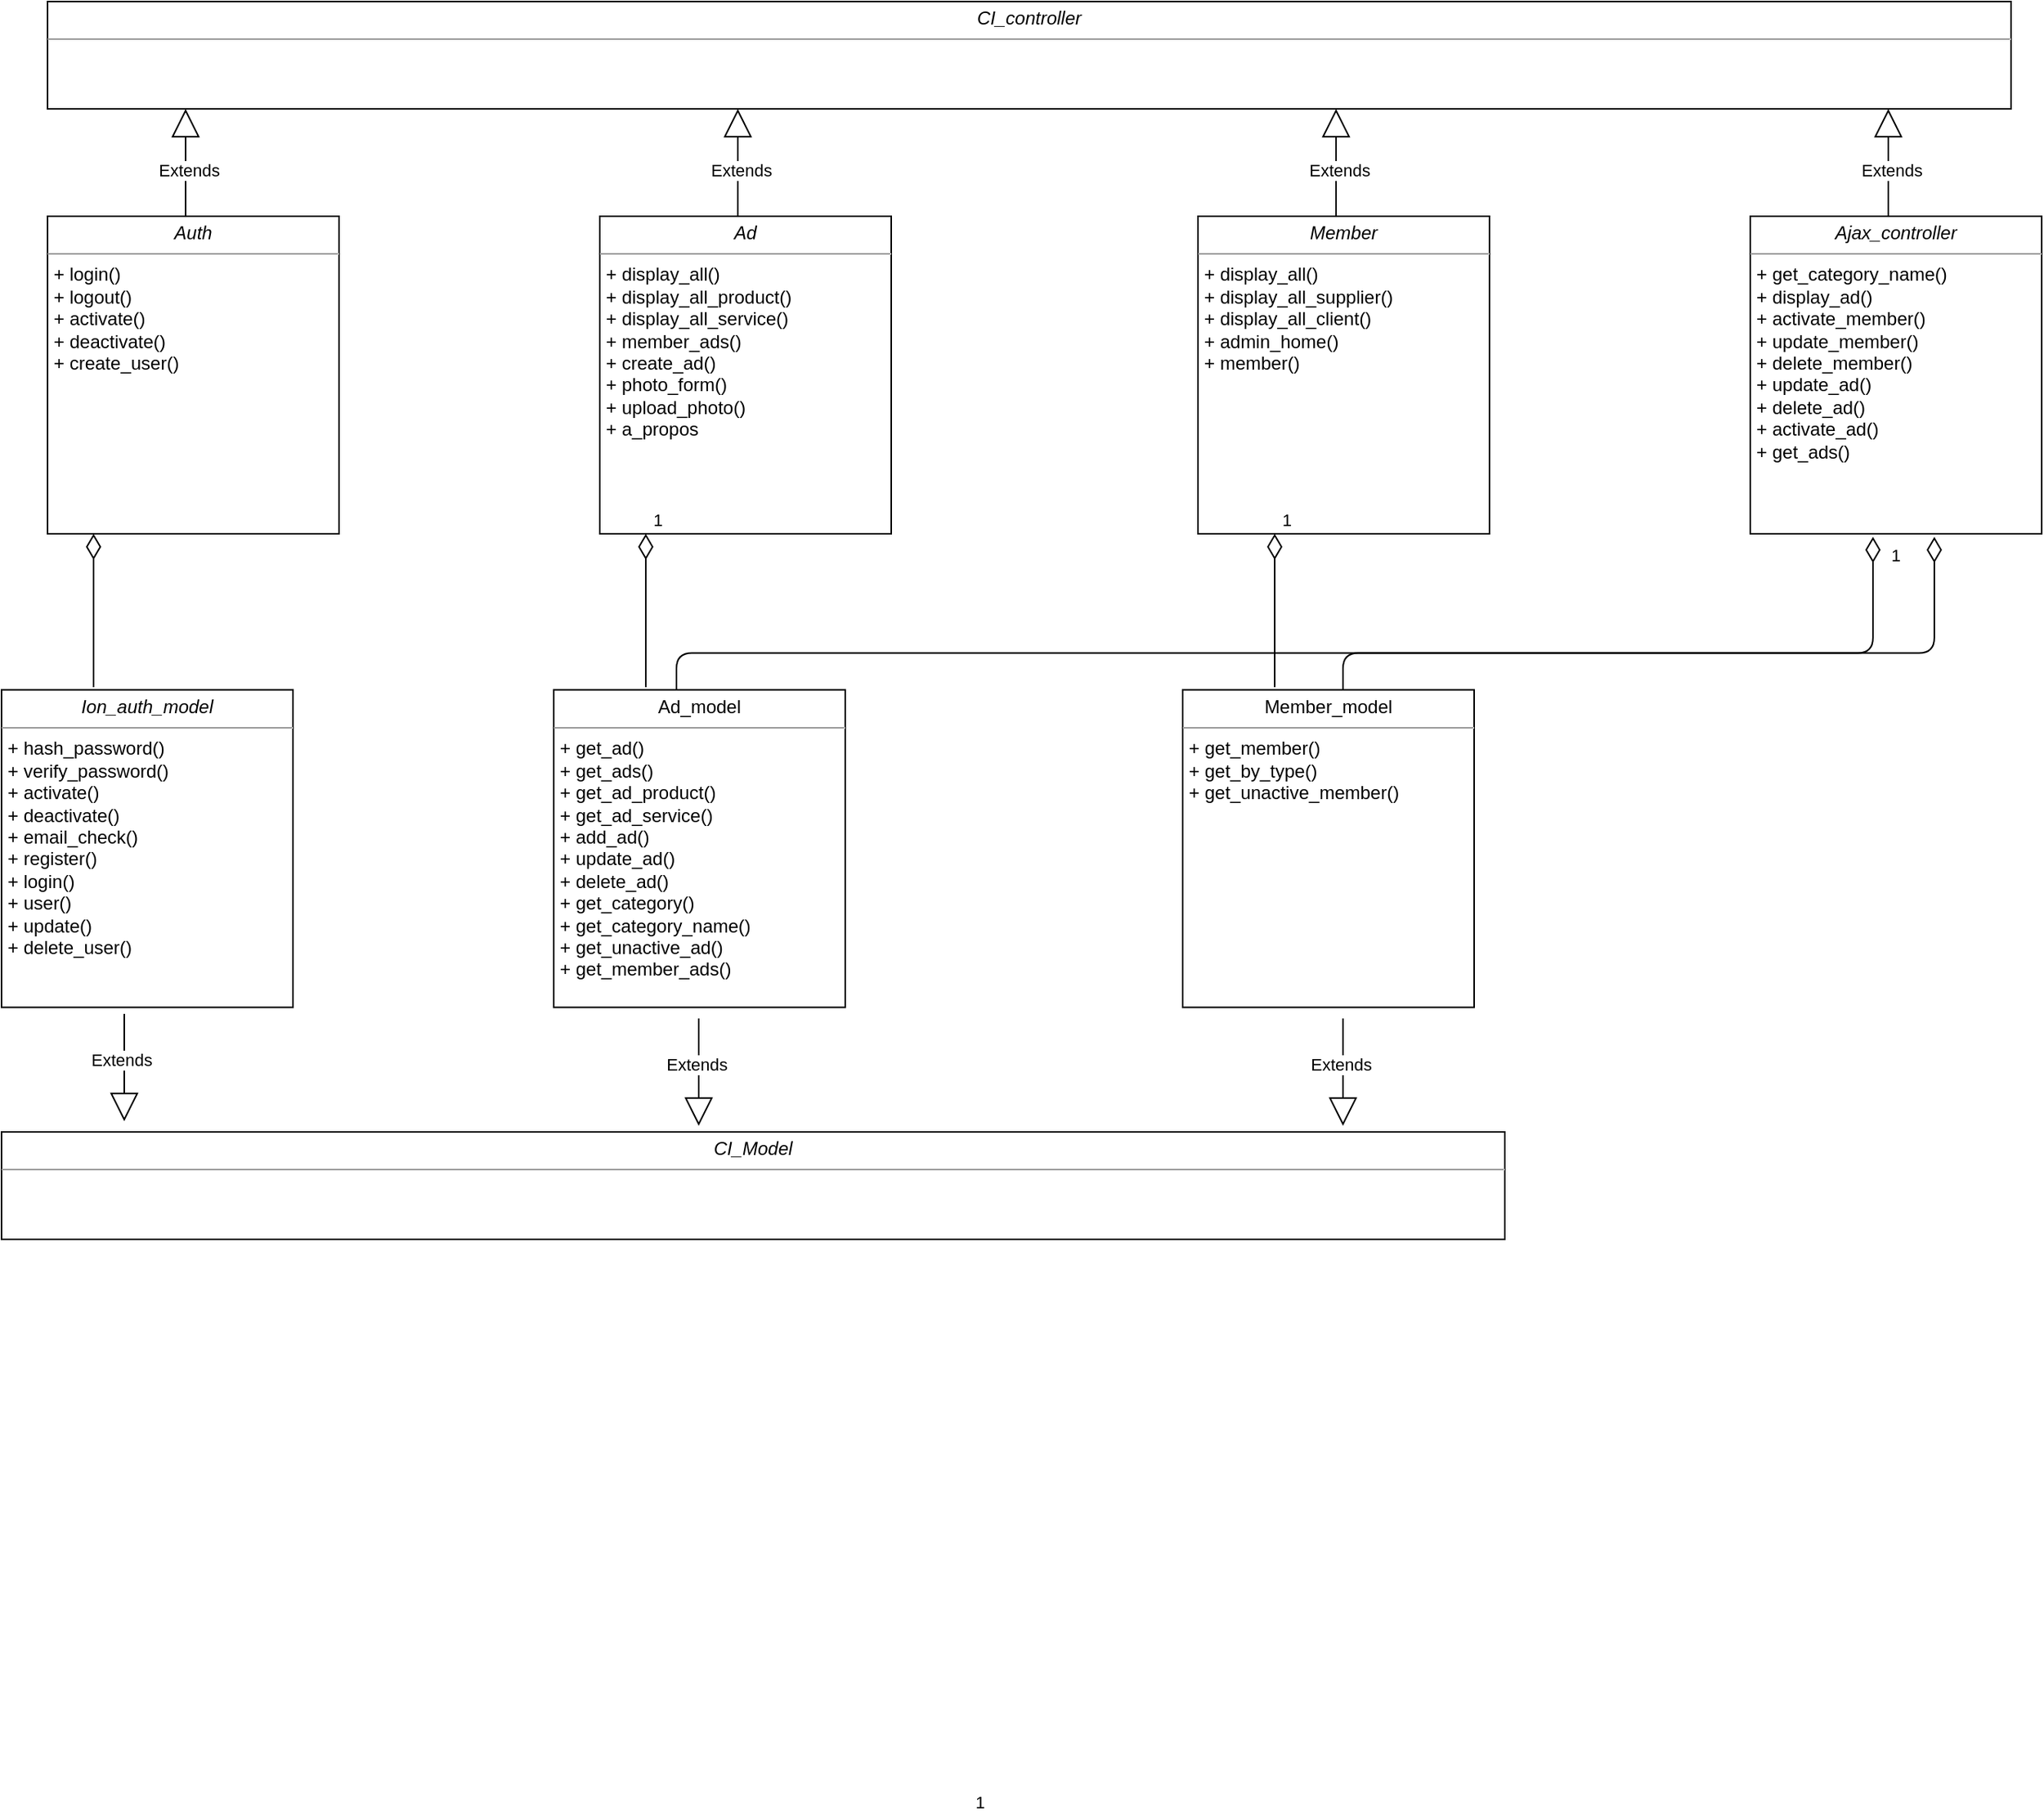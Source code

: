 <mxfile version="12.7.9" type="github"><diagram id="C5RBs43oDa-KdzZeNtuy" name="Page-1"><mxGraphModel dx="808" dy="906" grid="1" gridSize="10" guides="1" tooltips="1" connect="1" arrows="1" fold="1" page="1" pageScale="1" pageWidth="827" pageHeight="1169" math="0" shadow="0"><root><mxCell id="WIyWlLk6GJQsqaUBKTNV-0"/><mxCell id="WIyWlLk6GJQsqaUBKTNV-1" parent="WIyWlLk6GJQsqaUBKTNV-0"/><mxCell id="j7Flrp0eAc_-I4MH4OzA-1" value="&lt;p style=&quot;margin: 0px ; margin-top: 4px ; text-align: center&quot;&gt;&lt;i&gt;CI_controller&lt;/i&gt;&lt;/p&gt;&lt;hr size=&quot;1&quot;&gt;&lt;p style=&quot;margin: 0px ; margin-left: 4px&quot;&gt;&lt;br&gt;&lt;/p&gt;" style="verticalAlign=top;align=left;overflow=fill;fontSize=12;fontFamily=Helvetica;html=1;" parent="WIyWlLk6GJQsqaUBKTNV-1" vertex="1"><mxGeometry x="1020" y="90" width="1280" height="70" as="geometry"/></mxCell><mxCell id="j7Flrp0eAc_-I4MH4OzA-11" value="1" style="endArrow=none;html=1;endSize=12;startArrow=diamondThin;startSize=14;startFill=0;edgeStyle=orthogonalEdgeStyle;align=left;verticalAlign=bottom;endFill=0;" parent="WIyWlLk6GJQsqaUBKTNV-1" edge="1"><mxGeometry x="-1" y="3" relative="1" as="geometry"><mxPoint x="1050" y="437" as="sourcePoint"/><mxPoint x="1050" y="537" as="targetPoint"/><Array as="points"><mxPoint x="1050" y="513"/></Array></mxGeometry></mxCell><mxCell id="j7Flrp0eAc_-I4MH4OzA-22" value="&lt;p style=&quot;margin: 0px ; margin-top: 4px ; text-align: center&quot;&gt;&lt;i&gt;Auth&lt;/i&gt;&lt;/p&gt;&lt;hr size=&quot;1&quot;&gt;&lt;p style=&quot;margin: 0px ; margin-left: 4px&quot;&gt;+ login()&lt;/p&gt;&lt;p style=&quot;margin: 0px ; margin-left: 4px&quot;&gt;+ logout()&lt;/p&gt;&lt;p style=&quot;margin: 0px ; margin-left: 4px&quot;&gt;+ activate()&lt;/p&gt;&lt;p style=&quot;margin: 0px ; margin-left: 4px&quot;&gt;+ deactivate()&lt;/p&gt;&lt;p style=&quot;margin: 0px ; margin-left: 4px&quot;&gt;+ create_user()&lt;/p&gt;" style="verticalAlign=top;align=left;overflow=fill;fontSize=12;fontFamily=Helvetica;html=1;" parent="WIyWlLk6GJQsqaUBKTNV-1" vertex="1"><mxGeometry x="1020" y="230" width="190" height="207" as="geometry"/></mxCell><mxCell id="j7Flrp0eAc_-I4MH4OzA-26" value="Extends" style="endArrow=block;endSize=16;endFill=0;html=1;exitX=0.5;exitY=0;exitDx=0;exitDy=0;" parent="WIyWlLk6GJQsqaUBKTNV-1" edge="1"><mxGeometry x="-0.147" y="-2" width="160" relative="1" as="geometry"><mxPoint x="1110" y="230" as="sourcePoint"/><mxPoint x="1110" y="160" as="targetPoint"/><mxPoint as="offset"/></mxGeometry></mxCell><mxCell id="QWQDAZp95gfeDpqPbwrQ-0" value="&lt;p style=&quot;margin: 0px ; margin-top: 4px ; text-align: center&quot;&gt;&lt;i&gt;Ad&lt;/i&gt;&lt;/p&gt;&lt;hr size=&quot;1&quot;&gt;&lt;p style=&quot;margin: 0px ; margin-left: 4px&quot;&gt;+ display_all()&lt;/p&gt;&lt;p style=&quot;margin: 0px ; margin-left: 4px&quot;&gt;+ display_all_product()&lt;/p&gt;&lt;p style=&quot;margin: 0px ; margin-left: 4px&quot;&gt;+ display_all_service()&lt;/p&gt;&lt;p style=&quot;margin: 0px ; margin-left: 4px&quot;&gt;+ member_ads()&lt;/p&gt;&lt;p style=&quot;margin: 0px ; margin-left: 4px&quot;&gt;+ create_ad()&lt;/p&gt;&lt;p style=&quot;margin: 0px ; margin-left: 4px&quot;&gt;+ photo_form()&lt;/p&gt;&lt;p style=&quot;margin: 0px ; margin-left: 4px&quot;&gt;+ upload_photo()&lt;/p&gt;&lt;p style=&quot;margin: 0px ; margin-left: 4px&quot;&gt;+ a_propos&lt;/p&gt;" style="verticalAlign=top;align=left;overflow=fill;fontSize=12;fontFamily=Helvetica;html=1;" vertex="1" parent="WIyWlLk6GJQsqaUBKTNV-1"><mxGeometry x="1380" y="230" width="190" height="207" as="geometry"/></mxCell><mxCell id="QWQDAZp95gfeDpqPbwrQ-1" value="Extends" style="endArrow=block;endSize=16;endFill=0;html=1;exitX=0.5;exitY=0;exitDx=0;exitDy=0;" edge="1" parent="WIyWlLk6GJQsqaUBKTNV-1"><mxGeometry x="-0.147" y="-2" width="160" relative="1" as="geometry"><mxPoint x="1470" y="230" as="sourcePoint"/><mxPoint x="1470" y="160" as="targetPoint"/><mxPoint as="offset"/></mxGeometry></mxCell><mxCell id="QWQDAZp95gfeDpqPbwrQ-2" value="&lt;p style=&quot;margin: 0px ; margin-top: 4px ; text-align: center&quot;&gt;&lt;i&gt;Member&lt;/i&gt;&lt;/p&gt;&lt;hr size=&quot;1&quot;&gt;&lt;p style=&quot;margin: 0px ; margin-left: 4px&quot;&gt;+ display_all()&lt;/p&gt;&lt;p style=&quot;margin: 0px ; margin-left: 4px&quot;&gt;+ display_all_supplier()&lt;/p&gt;&lt;p style=&quot;margin: 0px ; margin-left: 4px&quot;&gt;+ display_all_client()&lt;/p&gt;&lt;p style=&quot;margin: 0px ; margin-left: 4px&quot;&gt;+ admin_home()&lt;/p&gt;&lt;p style=&quot;margin: 0px ; margin-left: 4px&quot;&gt;+ member()&lt;/p&gt;&lt;p style=&quot;margin: 0px ; margin-left: 4px&quot;&gt;&lt;br&gt;&lt;/p&gt;" style="verticalAlign=top;align=left;overflow=fill;fontSize=12;fontFamily=Helvetica;html=1;" vertex="1" parent="WIyWlLk6GJQsqaUBKTNV-1"><mxGeometry x="1770" y="230" width="190" height="207" as="geometry"/></mxCell><mxCell id="QWQDAZp95gfeDpqPbwrQ-3" value="Extends" style="endArrow=block;endSize=16;endFill=0;html=1;exitX=0.5;exitY=0;exitDx=0;exitDy=0;" edge="1" parent="WIyWlLk6GJQsqaUBKTNV-1"><mxGeometry x="-0.147" y="-2" width="160" relative="1" as="geometry"><mxPoint x="1860" y="230" as="sourcePoint"/><mxPoint x="1860" y="160" as="targetPoint"/><mxPoint as="offset"/></mxGeometry></mxCell><mxCell id="QWQDAZp95gfeDpqPbwrQ-4" value="&lt;p style=&quot;margin: 0px ; margin-top: 4px ; text-align: center&quot;&gt;&lt;i&gt;Ajax_controller&lt;/i&gt;&lt;/p&gt;&lt;hr size=&quot;1&quot;&gt;&lt;p style=&quot;margin: 0px ; margin-left: 4px&quot;&gt;+ get_category_name()&lt;/p&gt;&lt;p style=&quot;margin: 0px ; margin-left: 4px&quot;&gt;+ display_ad()&lt;/p&gt;&lt;p style=&quot;margin: 0px ; margin-left: 4px&quot;&gt;+ activate_member()&lt;/p&gt;&lt;p style=&quot;margin: 0px ; margin-left: 4px&quot;&gt;+ update_member()&lt;/p&gt;&lt;p style=&quot;margin: 0px ; margin-left: 4px&quot;&gt;+ delete_member()&lt;/p&gt;&lt;p style=&quot;margin: 0px ; margin-left: 4px&quot;&gt;+ update_ad()&lt;/p&gt;&lt;p style=&quot;margin: 0px ; margin-left: 4px&quot;&gt;+ delete_ad()&lt;/p&gt;&lt;p style=&quot;margin: 0px ; margin-left: 4px&quot;&gt;+ activate_ad()&lt;/p&gt;&lt;p style=&quot;margin: 0px ; margin-left: 4px&quot;&gt;+ get_ads()&lt;/p&gt;&lt;p style=&quot;margin: 0px ; margin-left: 4px&quot;&gt;&lt;br&gt;&lt;/p&gt;" style="verticalAlign=top;align=left;overflow=fill;fontSize=12;fontFamily=Helvetica;html=1;" vertex="1" parent="WIyWlLk6GJQsqaUBKTNV-1"><mxGeometry x="2130" y="230" width="190" height="207" as="geometry"/></mxCell><mxCell id="QWQDAZp95gfeDpqPbwrQ-5" value="Extends" style="endArrow=block;endSize=16;endFill=0;html=1;exitX=0.5;exitY=0;exitDx=0;exitDy=0;" edge="1" parent="WIyWlLk6GJQsqaUBKTNV-1"><mxGeometry x="-0.147" y="-2" width="160" relative="1" as="geometry"><mxPoint x="2220" y="230" as="sourcePoint"/><mxPoint x="2220" y="160" as="targetPoint"/><mxPoint as="offset"/></mxGeometry></mxCell><mxCell id="QWQDAZp95gfeDpqPbwrQ-6" value="&lt;p style=&quot;margin: 0px ; margin-top: 4px ; text-align: center&quot;&gt;&lt;i&gt;Ion_auth_model&lt;/i&gt;&lt;/p&gt;&lt;hr size=&quot;1&quot;&gt;&lt;p style=&quot;margin: 0px ; margin-left: 4px&quot;&gt;+ hash_password()&lt;/p&gt;&lt;p style=&quot;margin: 0px ; margin-left: 4px&quot;&gt;+ verify_password()&lt;/p&gt;&lt;p style=&quot;margin: 0px ; margin-left: 4px&quot;&gt;+ activate()&lt;/p&gt;&lt;p style=&quot;margin: 0px ; margin-left: 4px&quot;&gt;+ deactivate()&lt;/p&gt;&lt;p style=&quot;margin: 0px ; margin-left: 4px&quot;&gt;+ email_check()&lt;/p&gt;&lt;p style=&quot;margin: 0px ; margin-left: 4px&quot;&gt;+ register()&lt;/p&gt;&lt;p style=&quot;margin: 0px ; margin-left: 4px&quot;&gt;+ login()&lt;/p&gt;&lt;p style=&quot;margin: 0px ; margin-left: 4px&quot;&gt;+ user()&lt;/p&gt;&lt;p style=&quot;margin: 0px ; margin-left: 4px&quot;&gt;+ update()&lt;/p&gt;&lt;p style=&quot;margin: 0px ; margin-left: 4px&quot;&gt;+ delete_user()&lt;/p&gt;" style="verticalAlign=top;align=left;overflow=fill;fontSize=12;fontFamily=Helvetica;html=1;" vertex="1" parent="WIyWlLk6GJQsqaUBKTNV-1"><mxGeometry x="990" y="538.75" width="190" height="207" as="geometry"/></mxCell><mxCell id="QWQDAZp95gfeDpqPbwrQ-7" value="1" style="endArrow=none;html=1;endSize=12;startArrow=diamondThin;startSize=14;startFill=0;edgeStyle=orthogonalEdgeStyle;align=left;verticalAlign=bottom;endFill=0;" edge="1" parent="WIyWlLk6GJQsqaUBKTNV-1"><mxGeometry x="-1" y="3" relative="1" as="geometry"><mxPoint x="1410" y="437" as="sourcePoint"/><mxPoint x="1410" y="537" as="targetPoint"/><Array as="points"><mxPoint x="1410" y="513"/></Array></mxGeometry></mxCell><mxCell id="QWQDAZp95gfeDpqPbwrQ-8" value="&lt;p style=&quot;margin: 0px ; margin-top: 4px ; text-align: center&quot;&gt;Ad_model&lt;/p&gt;&lt;hr size=&quot;1&quot;&gt;&lt;p style=&quot;margin: 0px ; margin-left: 4px&quot;&gt;+ get_ad()&lt;/p&gt;&lt;p style=&quot;margin: 0px ; margin-left: 4px&quot;&gt;+ get_ads()&lt;/p&gt;&lt;p style=&quot;margin: 0px ; margin-left: 4px&quot;&gt;+ get_ad_product()&lt;/p&gt;&lt;p style=&quot;margin: 0px ; margin-left: 4px&quot;&gt;+ get_ad_service()&lt;/p&gt;&lt;p style=&quot;margin: 0px ; margin-left: 4px&quot;&gt;+ add_ad()&lt;/p&gt;&lt;p style=&quot;margin: 0px ; margin-left: 4px&quot;&gt;+ update_ad()&lt;/p&gt;&lt;p style=&quot;margin: 0px ; margin-left: 4px&quot;&gt;+ delete_ad()&lt;/p&gt;&lt;p style=&quot;margin: 0px ; margin-left: 4px&quot;&gt;+ get_category()&lt;/p&gt;&lt;p style=&quot;margin: 0px ; margin-left: 4px&quot;&gt;+ get_category_name()&lt;/p&gt;&lt;p style=&quot;margin: 0px ; margin-left: 4px&quot;&gt;+ get_unactive_ad()&lt;/p&gt;&lt;p style=&quot;margin: 0px ; margin-left: 4px&quot;&gt;+ get_member_ads()&lt;/p&gt;" style="verticalAlign=top;align=left;overflow=fill;fontSize=12;fontFamily=Helvetica;html=1;" vertex="1" parent="WIyWlLk6GJQsqaUBKTNV-1"><mxGeometry x="1350" y="538.75" width="190" height="207" as="geometry"/></mxCell><mxCell id="QWQDAZp95gfeDpqPbwrQ-9" value="1" style="endArrow=none;html=1;endSize=12;startArrow=diamondThin;startSize=14;startFill=0;edgeStyle=orthogonalEdgeStyle;align=left;verticalAlign=bottom;endFill=0;" edge="1" parent="WIyWlLk6GJQsqaUBKTNV-1"><mxGeometry x="-1" y="3" relative="1" as="geometry"><mxPoint x="1820" y="437" as="sourcePoint"/><mxPoint x="1820" y="537" as="targetPoint"/><Array as="points"><mxPoint x="1820" y="513"/></Array></mxGeometry></mxCell><mxCell id="QWQDAZp95gfeDpqPbwrQ-10" value="&lt;p style=&quot;margin: 0px ; margin-top: 4px ; text-align: center&quot;&gt;Member_model&lt;/p&gt;&lt;hr size=&quot;1&quot;&gt;&lt;p style=&quot;margin: 0px ; margin-left: 4px&quot;&gt;+ get_member()&lt;/p&gt;&lt;p style=&quot;margin: 0px ; margin-left: 4px&quot;&gt;+ get_by_type()&lt;/p&gt;&lt;p style=&quot;margin: 0px ; margin-left: 4px&quot;&gt;+ get_unactive_member()&lt;/p&gt;&lt;p style=&quot;margin: 0px ; margin-left: 4px&quot;&gt;&lt;br&gt;&lt;/p&gt;" style="verticalAlign=top;align=left;overflow=fill;fontSize=12;fontFamily=Helvetica;html=1;" vertex="1" parent="WIyWlLk6GJQsqaUBKTNV-1"><mxGeometry x="1760" y="538.75" width="190" height="207" as="geometry"/></mxCell><mxCell id="QWQDAZp95gfeDpqPbwrQ-12" value="1" style="endArrow=none;html=1;endSize=12;startArrow=diamondThin;startSize=14;startFill=0;edgeStyle=orthogonalEdgeStyle;align=left;verticalAlign=bottom;endFill=0;" edge="1" parent="WIyWlLk6GJQsqaUBKTNV-1"><mxGeometry x="0.521" y="823" relative="1" as="geometry"><mxPoint x="2250" y="439" as="sourcePoint"/><mxPoint x="1430" y="538.75" as="targetPoint"/><Array as="points"><mxPoint x="1430" y="514.75"/></Array><mxPoint x="-3" y="-65" as="offset"/></mxGeometry></mxCell><mxCell id="QWQDAZp95gfeDpqPbwrQ-13" value="1" style="endArrow=none;html=1;endSize=12;startArrow=diamondThin;startSize=14;startFill=0;edgeStyle=orthogonalEdgeStyle;align=left;verticalAlign=bottom;endFill=0;" edge="1" parent="WIyWlLk6GJQsqaUBKTNV-1"><mxGeometry x="-0.906" y="10" relative="1" as="geometry"><mxPoint x="2210" y="439" as="sourcePoint"/><mxPoint x="1864.5" y="538.75" as="targetPoint"/><Array as="points"><mxPoint x="1864.5" y="514.75"/></Array><mxPoint as="offset"/></mxGeometry></mxCell><mxCell id="QWQDAZp95gfeDpqPbwrQ-14" value="&lt;p style=&quot;margin: 0px ; margin-top: 4px ; text-align: center&quot;&gt;&lt;i&gt;CI_Model&lt;/i&gt;&lt;/p&gt;&lt;hr size=&quot;1&quot;&gt;&lt;p style=&quot;margin: 0px ; margin-left: 4px&quot;&gt;&lt;br&gt;&lt;/p&gt;" style="verticalAlign=top;align=left;overflow=fill;fontSize=12;fontFamily=Helvetica;html=1;" vertex="1" parent="WIyWlLk6GJQsqaUBKTNV-1"><mxGeometry x="990" y="827" width="980" height="70" as="geometry"/></mxCell><mxCell id="QWQDAZp95gfeDpqPbwrQ-15" value="Extends" style="endArrow=block;endSize=16;endFill=0;html=1;" edge="1" parent="WIyWlLk6GJQsqaUBKTNV-1"><mxGeometry x="-0.147" y="-2" width="160" relative="1" as="geometry"><mxPoint x="1070" y="750" as="sourcePoint"/><mxPoint x="1070" y="820" as="targetPoint"/><mxPoint as="offset"/></mxGeometry></mxCell><mxCell id="QWQDAZp95gfeDpqPbwrQ-16" value="Extends" style="endArrow=block;endSize=16;endFill=0;html=1;" edge="1" parent="WIyWlLk6GJQsqaUBKTNV-1"><mxGeometry x="-0.147" y="-2" width="160" relative="1" as="geometry"><mxPoint x="1444.5" y="753" as="sourcePoint"/><mxPoint x="1444.5" y="823" as="targetPoint"/><mxPoint as="offset"/></mxGeometry></mxCell><mxCell id="QWQDAZp95gfeDpqPbwrQ-17" value="Extends" style="endArrow=block;endSize=16;endFill=0;html=1;" edge="1" parent="WIyWlLk6GJQsqaUBKTNV-1"><mxGeometry x="-0.147" y="-2" width="160" relative="1" as="geometry"><mxPoint x="1864.5" y="753" as="sourcePoint"/><mxPoint x="1864.5" y="823" as="targetPoint"/><mxPoint as="offset"/></mxGeometry></mxCell></root></mxGraphModel></diagram></mxfile>
